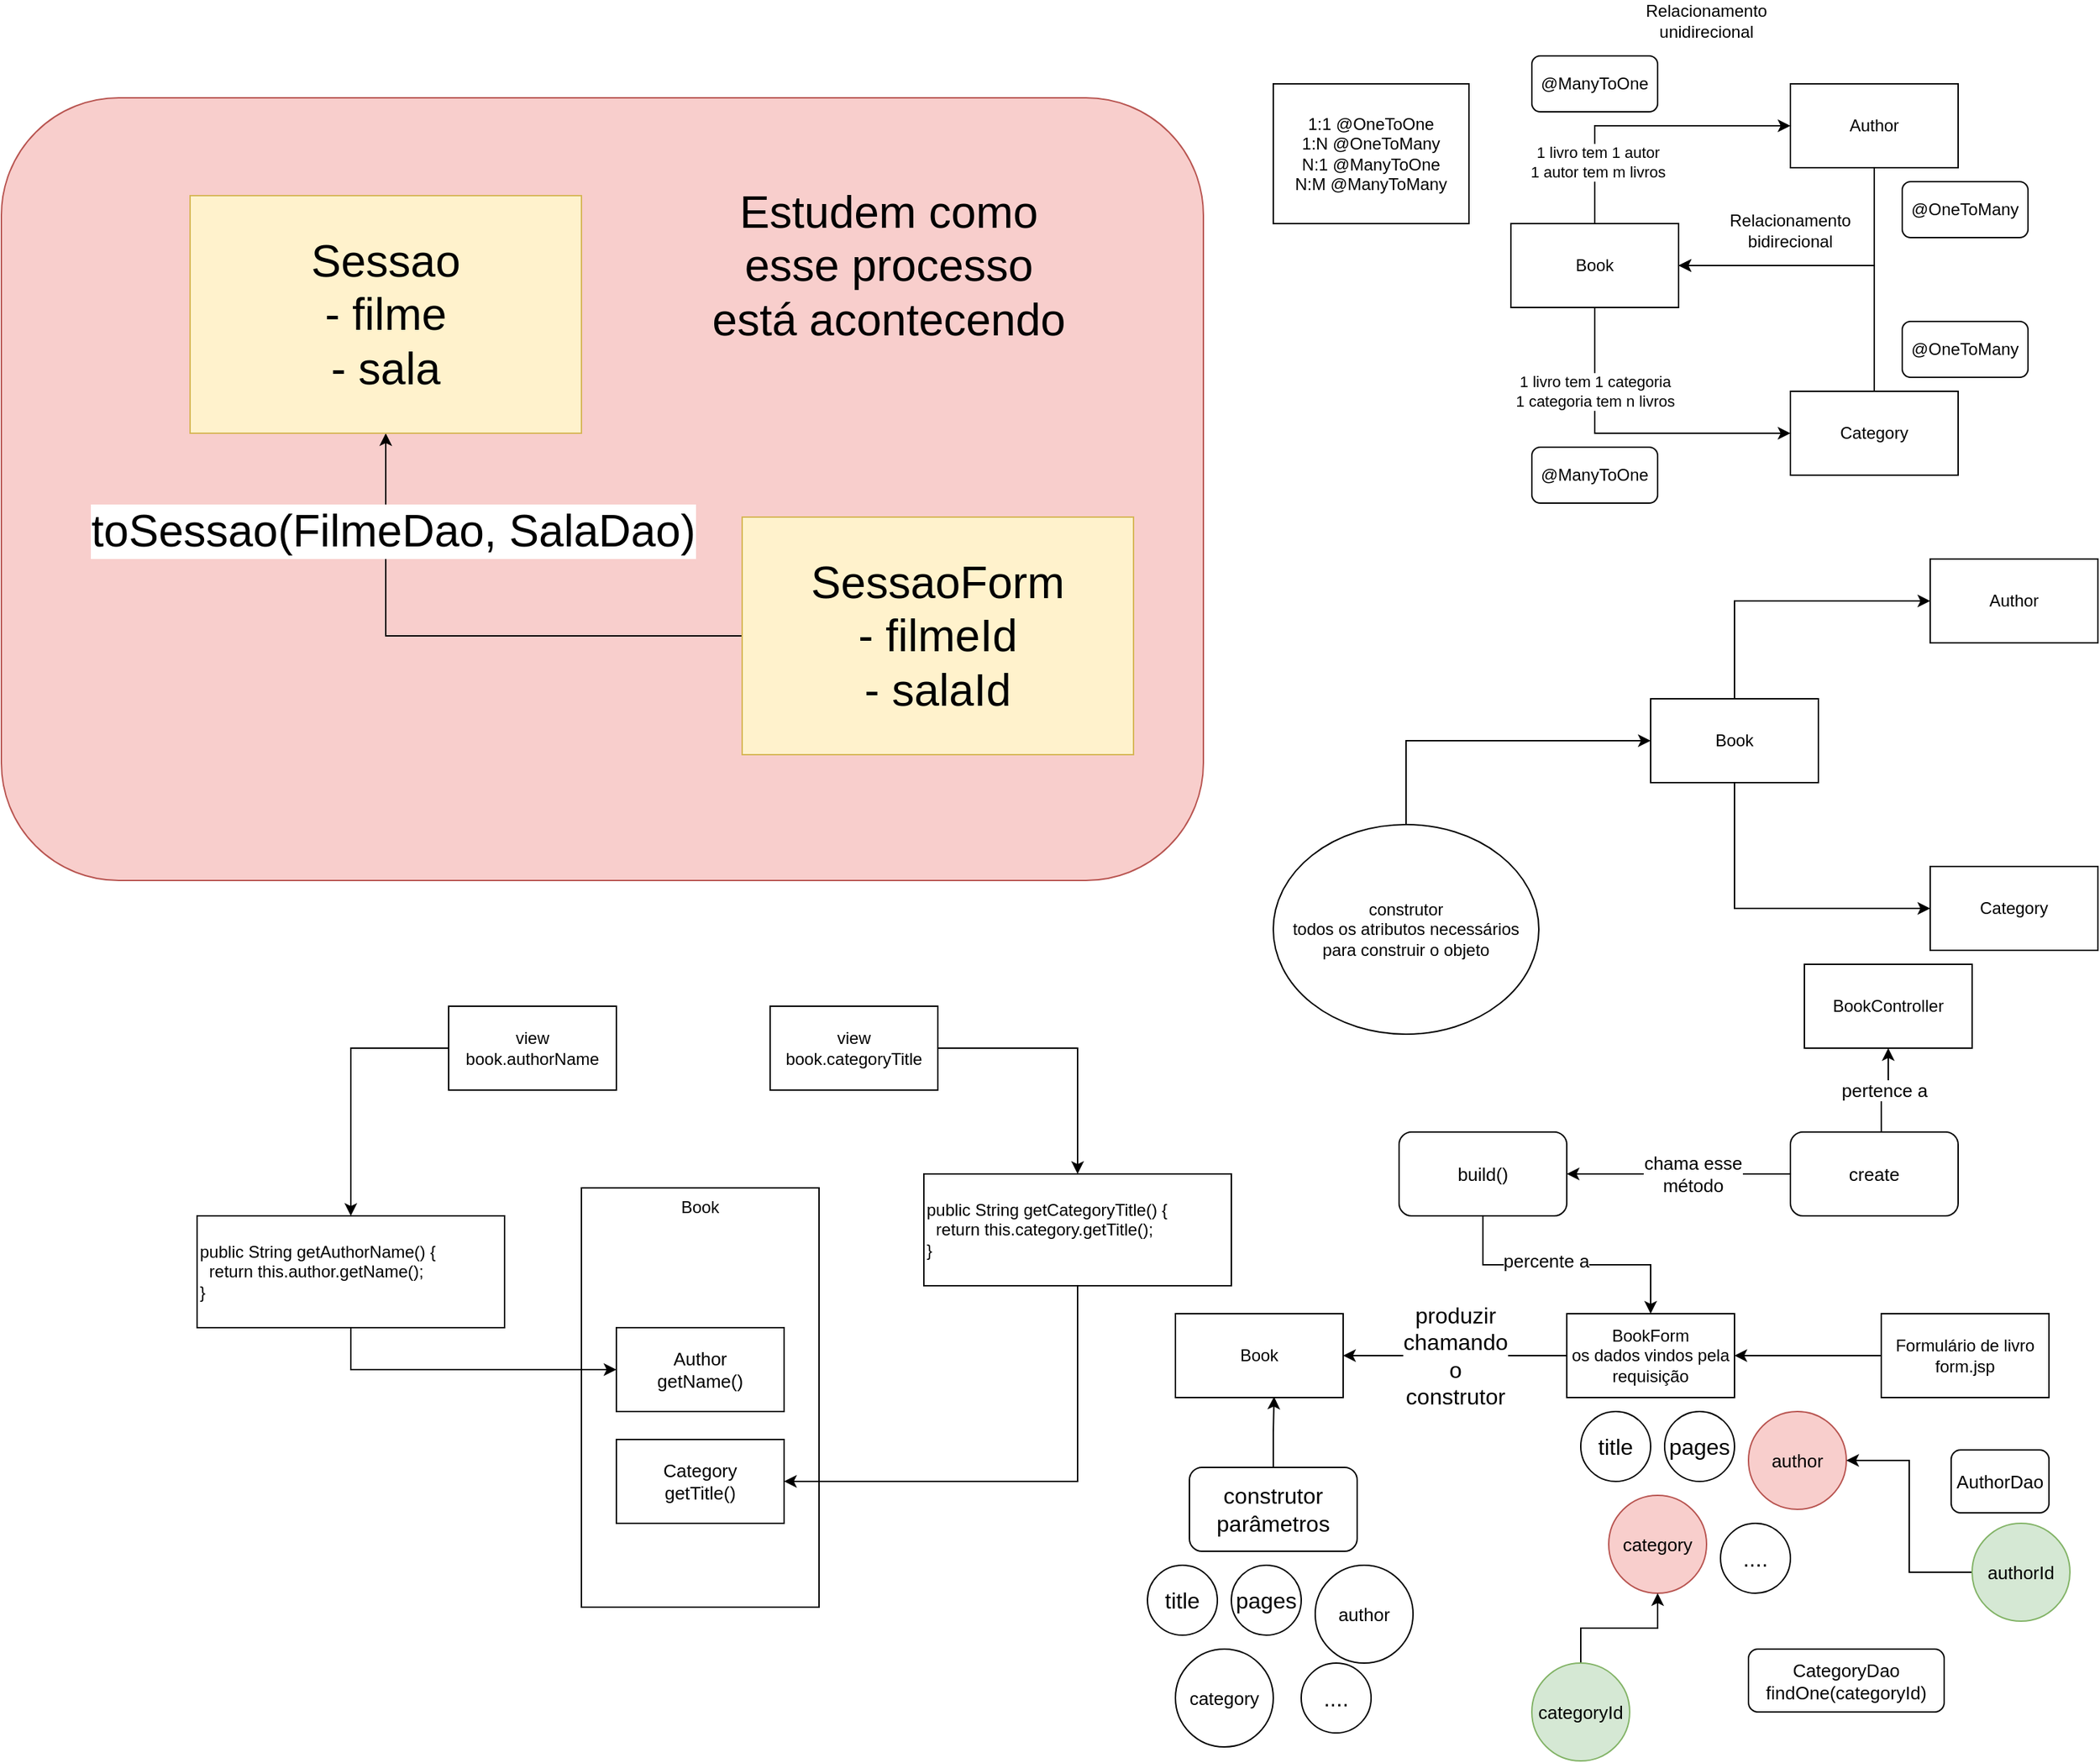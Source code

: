 <mxfile version="13.6.2" type="github">
  <diagram id="_B8cT2aHR59NWhWxXxx8" name="Página-1">
    <mxGraphModel dx="4202" dy="1420" grid="1" gridSize="10" guides="1" tooltips="1" connect="1" arrows="1" fold="1" page="1" pageScale="1" pageWidth="827" pageHeight="1169" math="0" shadow="0">
      <root>
        <mxCell id="0" />
        <mxCell id="1" parent="0" />
        <mxCell id="E8AXmj5k3OkD-RghKv2X-1" value="" style="rounded=1;whiteSpace=wrap;html=1;fontSize=32;align=center;fillColor=#f8cecc;strokeColor=#b85450;" vertex="1" parent="1">
          <mxGeometry x="-890" y="180" width="860" height="560" as="geometry" />
        </mxCell>
        <mxCell id="E8AXmj5k3OkD-RghKv2X-2" style="edgeStyle=orthogonalEdgeStyle;rounded=0;orthogonalLoop=1;jettySize=auto;html=1;entryX=0;entryY=0.5;entryDx=0;entryDy=0;exitX=0.5;exitY=0;exitDx=0;exitDy=0;" edge="1" parent="1" source="E8AXmj5k3OkD-RghKv2X-5" target="E8AXmj5k3OkD-RghKv2X-7">
          <mxGeometry relative="1" as="geometry" />
        </mxCell>
        <mxCell id="E8AXmj5k3OkD-RghKv2X-3" value="1 livro tem 1 autor&lt;br&gt;1 autor tem m livros" style="edgeLabel;html=1;align=center;verticalAlign=middle;resizable=0;points=[];" vertex="1" connectable="0" parent="E8AXmj5k3OkD-RghKv2X-2">
          <mxGeometry x="-0.576" y="-2" relative="1" as="geometry">
            <mxPoint as="offset" />
          </mxGeometry>
        </mxCell>
        <mxCell id="E8AXmj5k3OkD-RghKv2X-4" value="1 livro tem 1 categoria&lt;br&gt;1 categoria tem n livros" style="edgeStyle=orthogonalEdgeStyle;rounded=0;orthogonalLoop=1;jettySize=auto;html=1;entryX=0;entryY=0.5;entryDx=0;entryDy=0;exitX=0.5;exitY=1;exitDx=0;exitDy=0;" edge="1" parent="1" source="E8AXmj5k3OkD-RghKv2X-5" target="E8AXmj5k3OkD-RghKv2X-9">
          <mxGeometry x="-0.478" relative="1" as="geometry">
            <mxPoint as="offset" />
          </mxGeometry>
        </mxCell>
        <mxCell id="E8AXmj5k3OkD-RghKv2X-5" value="Book" style="rounded=0;whiteSpace=wrap;html=1;" vertex="1" parent="1">
          <mxGeometry x="190" y="270" width="120" height="60" as="geometry" />
        </mxCell>
        <mxCell id="E8AXmj5k3OkD-RghKv2X-6" style="edgeStyle=orthogonalEdgeStyle;rounded=0;orthogonalLoop=1;jettySize=auto;html=1;entryX=1;entryY=0.5;entryDx=0;entryDy=0;exitX=0.5;exitY=1;exitDx=0;exitDy=0;" edge="1" parent="1" source="E8AXmj5k3OkD-RghKv2X-7" target="E8AXmj5k3OkD-RghKv2X-5">
          <mxGeometry relative="1" as="geometry" />
        </mxCell>
        <mxCell id="E8AXmj5k3OkD-RghKv2X-7" value="Author" style="rounded=0;whiteSpace=wrap;html=1;" vertex="1" parent="1">
          <mxGeometry x="390" y="170" width="120" height="60" as="geometry" />
        </mxCell>
        <mxCell id="E8AXmj5k3OkD-RghKv2X-8" style="edgeStyle=orthogonalEdgeStyle;rounded=0;orthogonalLoop=1;jettySize=auto;html=1;entryX=1;entryY=0.5;entryDx=0;entryDy=0;exitX=0.5;exitY=0;exitDx=0;exitDy=0;" edge="1" parent="1" source="E8AXmj5k3OkD-RghKv2X-9" target="E8AXmj5k3OkD-RghKv2X-5">
          <mxGeometry relative="1" as="geometry" />
        </mxCell>
        <mxCell id="E8AXmj5k3OkD-RghKv2X-9" value="Category" style="rounded=0;whiteSpace=wrap;html=1;" vertex="1" parent="1">
          <mxGeometry x="390" y="390" width="120" height="60" as="geometry" />
        </mxCell>
        <mxCell id="E8AXmj5k3OkD-RghKv2X-10" value="Relacionamento&lt;br&gt;unidirecional" style="text;html=1;strokeColor=none;fillColor=none;align=center;verticalAlign=middle;whiteSpace=wrap;rounded=0;" vertex="1" parent="1">
          <mxGeometry x="280" y="110" width="100" height="30" as="geometry" />
        </mxCell>
        <mxCell id="E8AXmj5k3OkD-RghKv2X-11" value="1:1 @OneToOne&lt;br&gt;1:N @OneToMany&lt;br&gt;N:1 @ManyToOne&lt;br&gt;N:M @ManyToMany" style="rounded=0;whiteSpace=wrap;html=1;" vertex="1" parent="1">
          <mxGeometry x="20" y="170" width="140" height="100" as="geometry" />
        </mxCell>
        <mxCell id="E8AXmj5k3OkD-RghKv2X-12" value="@ManyToOne" style="rounded=1;whiteSpace=wrap;html=1;" vertex="1" parent="1">
          <mxGeometry x="205" y="430" width="90" height="40" as="geometry" />
        </mxCell>
        <mxCell id="E8AXmj5k3OkD-RghKv2X-13" value="@ManyToOne" style="rounded=1;whiteSpace=wrap;html=1;" vertex="1" parent="1">
          <mxGeometry x="205" y="150" width="90" height="40" as="geometry" />
        </mxCell>
        <mxCell id="E8AXmj5k3OkD-RghKv2X-14" value="@OneToMany" style="rounded=1;whiteSpace=wrap;html=1;" vertex="1" parent="1">
          <mxGeometry x="470" y="240" width="90" height="40" as="geometry" />
        </mxCell>
        <mxCell id="E8AXmj5k3OkD-RghKv2X-15" value="Relacionamento&lt;br&gt;bidirecional" style="text;html=1;strokeColor=none;fillColor=none;align=center;verticalAlign=middle;whiteSpace=wrap;rounded=0;" vertex="1" parent="1">
          <mxGeometry x="340" y="260" width="100" height="30" as="geometry" />
        </mxCell>
        <mxCell id="E8AXmj5k3OkD-RghKv2X-16" value="@OneToMany" style="rounded=1;whiteSpace=wrap;html=1;" vertex="1" parent="1">
          <mxGeometry x="470" y="340" width="90" height="40" as="geometry" />
        </mxCell>
        <mxCell id="E8AXmj5k3OkD-RghKv2X-17" style="edgeStyle=orthogonalEdgeStyle;rounded=0;orthogonalLoop=1;jettySize=auto;html=1;entryX=0;entryY=0.5;entryDx=0;entryDy=0;exitX=0.5;exitY=0;exitDx=0;exitDy=0;" edge="1" parent="1" source="E8AXmj5k3OkD-RghKv2X-19" target="E8AXmj5k3OkD-RghKv2X-20">
          <mxGeometry relative="1" as="geometry" />
        </mxCell>
        <mxCell id="E8AXmj5k3OkD-RghKv2X-18" style="edgeStyle=orthogonalEdgeStyle;rounded=0;orthogonalLoop=1;jettySize=auto;html=1;entryX=0;entryY=0.5;entryDx=0;entryDy=0;exitX=0.5;exitY=1;exitDx=0;exitDy=0;" edge="1" parent="1" source="E8AXmj5k3OkD-RghKv2X-19" target="E8AXmj5k3OkD-RghKv2X-21">
          <mxGeometry relative="1" as="geometry" />
        </mxCell>
        <mxCell id="E8AXmj5k3OkD-RghKv2X-19" value="Book" style="rounded=0;whiteSpace=wrap;html=1;" vertex="1" parent="1">
          <mxGeometry x="290" y="610" width="120" height="60" as="geometry" />
        </mxCell>
        <mxCell id="E8AXmj5k3OkD-RghKv2X-20" value="Author" style="rounded=0;whiteSpace=wrap;html=1;" vertex="1" parent="1">
          <mxGeometry x="490" y="510" width="120" height="60" as="geometry" />
        </mxCell>
        <mxCell id="E8AXmj5k3OkD-RghKv2X-21" value="Category" style="rounded=0;whiteSpace=wrap;html=1;" vertex="1" parent="1">
          <mxGeometry x="490" y="730" width="120" height="60" as="geometry" />
        </mxCell>
        <mxCell id="E8AXmj5k3OkD-RghKv2X-22" style="edgeStyle=orthogonalEdgeStyle;rounded=0;orthogonalLoop=1;jettySize=auto;html=1;entryX=0;entryY=0.5;entryDx=0;entryDy=0;exitX=0.5;exitY=0;exitDx=0;exitDy=0;" edge="1" parent="1" source="E8AXmj5k3OkD-RghKv2X-23" target="E8AXmj5k3OkD-RghKv2X-19">
          <mxGeometry relative="1" as="geometry" />
        </mxCell>
        <mxCell id="E8AXmj5k3OkD-RghKv2X-23" value="construtor&lt;br&gt;todos os atributos necessários para construir o objeto" style="ellipse;whiteSpace=wrap;html=1;" vertex="1" parent="1">
          <mxGeometry x="20" y="700" width="190" height="150" as="geometry" />
        </mxCell>
        <mxCell id="E8AXmj5k3OkD-RghKv2X-24" style="edgeStyle=orthogonalEdgeStyle;rounded=0;orthogonalLoop=1;jettySize=auto;html=1;entryX=1;entryY=0.5;entryDx=0;entryDy=0;" edge="1" parent="1" source="E8AXmj5k3OkD-RghKv2X-25" target="E8AXmj5k3OkD-RghKv2X-30">
          <mxGeometry relative="1" as="geometry" />
        </mxCell>
        <mxCell id="E8AXmj5k3OkD-RghKv2X-25" value="Formulário de livro&lt;br&gt;form.jsp" style="rounded=0;whiteSpace=wrap;html=1;" vertex="1" parent="1">
          <mxGeometry x="455" y="1050" width="120" height="60" as="geometry" />
        </mxCell>
        <mxCell id="E8AXmj5k3OkD-RghKv2X-26" style="edgeStyle=orthogonalEdgeStyle;rounded=0;orthogonalLoop=1;jettySize=auto;html=1;entryX=1;entryY=0.5;entryDx=0;entryDy=0;" edge="1" parent="1" source="E8AXmj5k3OkD-RghKv2X-30" target="E8AXmj5k3OkD-RghKv2X-31">
          <mxGeometry relative="1" as="geometry" />
        </mxCell>
        <mxCell id="E8AXmj5k3OkD-RghKv2X-27" value="produzir&lt;br&gt;chamando&lt;br&gt;o&lt;br&gt;construtor" style="edgeLabel;html=1;align=center;verticalAlign=middle;resizable=0;points=[];fontSize=16;" vertex="1" connectable="0" parent="E8AXmj5k3OkD-RghKv2X-26">
          <mxGeometry x="0.089" y="2" relative="1" as="geometry">
            <mxPoint x="6.9" y="-2" as="offset" />
          </mxGeometry>
        </mxCell>
        <mxCell id="E8AXmj5k3OkD-RghKv2X-28" style="edgeStyle=orthogonalEdgeStyle;rounded=0;orthogonalLoop=1;jettySize=auto;html=1;fontSize=13;endArrow=none;endFill=0;startArrow=classic;startFill=1;" edge="1" parent="1" source="E8AXmj5k3OkD-RghKv2X-30" target="E8AXmj5k3OkD-RghKv2X-55">
          <mxGeometry relative="1" as="geometry" />
        </mxCell>
        <mxCell id="E8AXmj5k3OkD-RghKv2X-29" value="percente a" style="edgeLabel;html=1;align=center;verticalAlign=middle;resizable=0;points=[];fontSize=13;" vertex="1" connectable="0" parent="E8AXmj5k3OkD-RghKv2X-28">
          <mxGeometry x="0.164" y="-3" relative="1" as="geometry">
            <mxPoint as="offset" />
          </mxGeometry>
        </mxCell>
        <mxCell id="E8AXmj5k3OkD-RghKv2X-30" value="BookForm&lt;br&gt;os dados vindos pela requisição" style="rounded=0;whiteSpace=wrap;html=1;" vertex="1" parent="1">
          <mxGeometry x="230" y="1050" width="120" height="60" as="geometry" />
        </mxCell>
        <mxCell id="E8AXmj5k3OkD-RghKv2X-31" value="Book" style="rounded=0;whiteSpace=wrap;html=1;" vertex="1" parent="1">
          <mxGeometry x="-50" y="1050" width="120" height="60" as="geometry" />
        </mxCell>
        <mxCell id="E8AXmj5k3OkD-RghKv2X-32" style="edgeStyle=orthogonalEdgeStyle;rounded=0;orthogonalLoop=1;jettySize=auto;html=1;entryX=0.588;entryY=0.99;entryDx=0;entryDy=0;entryPerimeter=0;fontSize=16;" edge="1" parent="1" source="E8AXmj5k3OkD-RghKv2X-33" target="E8AXmj5k3OkD-RghKv2X-31">
          <mxGeometry relative="1" as="geometry" />
        </mxCell>
        <mxCell id="E8AXmj5k3OkD-RghKv2X-33" value="construtor&lt;br&gt;parâmetros" style="rounded=1;whiteSpace=wrap;html=1;fontSize=16;" vertex="1" parent="1">
          <mxGeometry x="-40" y="1160" width="120" height="60" as="geometry" />
        </mxCell>
        <mxCell id="E8AXmj5k3OkD-RghKv2X-34" value="title" style="ellipse;whiteSpace=wrap;html=1;aspect=fixed;fontSize=16;" vertex="1" parent="1">
          <mxGeometry x="-70" y="1230" width="50" height="50" as="geometry" />
        </mxCell>
        <mxCell id="E8AXmj5k3OkD-RghKv2X-35" value="pages" style="ellipse;whiteSpace=wrap;html=1;aspect=fixed;fontSize=16;" vertex="1" parent="1">
          <mxGeometry x="-10" y="1230" width="50" height="50" as="geometry" />
        </mxCell>
        <mxCell id="E8AXmj5k3OkD-RghKv2X-36" value="author" style="ellipse;whiteSpace=wrap;html=1;aspect=fixed;fontSize=13;" vertex="1" parent="1">
          <mxGeometry x="50" y="1230" width="70" height="70" as="geometry" />
        </mxCell>
        <mxCell id="E8AXmj5k3OkD-RghKv2X-37" value="category" style="ellipse;whiteSpace=wrap;html=1;aspect=fixed;fontSize=13;" vertex="1" parent="1">
          <mxGeometry x="-50" y="1290" width="70" height="70" as="geometry" />
        </mxCell>
        <mxCell id="E8AXmj5k3OkD-RghKv2X-38" value="...." style="ellipse;whiteSpace=wrap;html=1;aspect=fixed;fontSize=16;" vertex="1" parent="1">
          <mxGeometry x="40" y="1300" width="50" height="50" as="geometry" />
        </mxCell>
        <mxCell id="E8AXmj5k3OkD-RghKv2X-39" value="title" style="ellipse;whiteSpace=wrap;html=1;aspect=fixed;fontSize=16;" vertex="1" parent="1">
          <mxGeometry x="240" y="1120" width="50" height="50" as="geometry" />
        </mxCell>
        <mxCell id="E8AXmj5k3OkD-RghKv2X-40" value="pages" style="ellipse;whiteSpace=wrap;html=1;aspect=fixed;fontSize=16;" vertex="1" parent="1">
          <mxGeometry x="300" y="1120" width="50" height="50" as="geometry" />
        </mxCell>
        <mxCell id="E8AXmj5k3OkD-RghKv2X-41" value="author" style="ellipse;whiteSpace=wrap;html=1;aspect=fixed;fontSize=13;fillColor=#f8cecc;strokeColor=#b85450;" vertex="1" parent="1">
          <mxGeometry x="360" y="1120" width="70" height="70" as="geometry" />
        </mxCell>
        <mxCell id="E8AXmj5k3OkD-RghKv2X-42" value="category" style="ellipse;whiteSpace=wrap;html=1;aspect=fixed;fontSize=13;fillColor=#f8cecc;strokeColor=#b85450;" vertex="1" parent="1">
          <mxGeometry x="260" y="1180" width="70" height="70" as="geometry" />
        </mxCell>
        <mxCell id="E8AXmj5k3OkD-RghKv2X-43" value="...." style="ellipse;whiteSpace=wrap;html=1;aspect=fixed;fontSize=16;" vertex="1" parent="1">
          <mxGeometry x="340" y="1200" width="50" height="50" as="geometry" />
        </mxCell>
        <mxCell id="E8AXmj5k3OkD-RghKv2X-44" style="edgeStyle=orthogonalEdgeStyle;rounded=0;orthogonalLoop=1;jettySize=auto;html=1;fontSize=13;" edge="1" parent="1" source="E8AXmj5k3OkD-RghKv2X-45" target="E8AXmj5k3OkD-RghKv2X-42">
          <mxGeometry relative="1" as="geometry" />
        </mxCell>
        <mxCell id="E8AXmj5k3OkD-RghKv2X-45" value="categoryId" style="ellipse;whiteSpace=wrap;html=1;aspect=fixed;fontSize=13;fillColor=#d5e8d4;strokeColor=#82b366;" vertex="1" parent="1">
          <mxGeometry x="205" y="1300" width="70" height="70" as="geometry" />
        </mxCell>
        <mxCell id="E8AXmj5k3OkD-RghKv2X-46" style="edgeStyle=orthogonalEdgeStyle;rounded=0;orthogonalLoop=1;jettySize=auto;html=1;entryX=1;entryY=0.5;entryDx=0;entryDy=0;fontSize=13;" edge="1" parent="1" source="E8AXmj5k3OkD-RghKv2X-47" target="E8AXmj5k3OkD-RghKv2X-41">
          <mxGeometry relative="1" as="geometry" />
        </mxCell>
        <mxCell id="E8AXmj5k3OkD-RghKv2X-47" value="authorId" style="ellipse;whiteSpace=wrap;html=1;aspect=fixed;fontSize=13;fillColor=#d5e8d4;strokeColor=#82b366;" vertex="1" parent="1">
          <mxGeometry x="520" y="1200" width="70" height="70" as="geometry" />
        </mxCell>
        <mxCell id="E8AXmj5k3OkD-RghKv2X-48" value="AuthorDao" style="rounded=1;whiteSpace=wrap;html=1;fontSize=13;" vertex="1" parent="1">
          <mxGeometry x="505" y="1147.5" width="70" height="45" as="geometry" />
        </mxCell>
        <mxCell id="E8AXmj5k3OkD-RghKv2X-49" value="CategoryDao&lt;br&gt;findOne(categoryId)" style="rounded=1;whiteSpace=wrap;html=1;fontSize=13;" vertex="1" parent="1">
          <mxGeometry x="360" y="1290" width="140" height="45" as="geometry" />
        </mxCell>
        <mxCell id="E8AXmj5k3OkD-RghKv2X-50" value="pertence a" style="edgeStyle=orthogonalEdgeStyle;rounded=0;orthogonalLoop=1;jettySize=auto;html=1;entryX=0.542;entryY=0.015;entryDx=0;entryDy=0;entryPerimeter=0;fontSize=13;startArrow=classic;startFill=1;endArrow=none;endFill=0;" edge="1" parent="1" source="E8AXmj5k3OkD-RghKv2X-51" target="E8AXmj5k3OkD-RghKv2X-54">
          <mxGeometry relative="1" as="geometry" />
        </mxCell>
        <mxCell id="E8AXmj5k3OkD-RghKv2X-51" value="BookController" style="rounded=0;whiteSpace=wrap;html=1;" vertex="1" parent="1">
          <mxGeometry x="400" y="800" width="120" height="60" as="geometry" />
        </mxCell>
        <mxCell id="E8AXmj5k3OkD-RghKv2X-52" style="edgeStyle=orthogonalEdgeStyle;rounded=0;orthogonalLoop=1;jettySize=auto;html=1;entryX=1;entryY=0.5;entryDx=0;entryDy=0;fontSize=13;" edge="1" parent="1" source="E8AXmj5k3OkD-RghKv2X-54" target="E8AXmj5k3OkD-RghKv2X-55">
          <mxGeometry relative="1" as="geometry" />
        </mxCell>
        <mxCell id="E8AXmj5k3OkD-RghKv2X-53" value="chama esse&lt;br&gt;método" style="edgeLabel;html=1;align=center;verticalAlign=middle;resizable=0;points=[];fontSize=13;" vertex="1" connectable="0" parent="E8AXmj5k3OkD-RghKv2X-52">
          <mxGeometry x="-0.362" relative="1" as="geometry">
            <mxPoint x="-18.97" as="offset" />
          </mxGeometry>
        </mxCell>
        <mxCell id="E8AXmj5k3OkD-RghKv2X-54" value="create" style="rounded=1;whiteSpace=wrap;html=1;fontSize=13;" vertex="1" parent="1">
          <mxGeometry x="390" y="920" width="120" height="60" as="geometry" />
        </mxCell>
        <mxCell id="E8AXmj5k3OkD-RghKv2X-55" value="build()" style="rounded=1;whiteSpace=wrap;html=1;fontSize=13;" vertex="1" parent="1">
          <mxGeometry x="110" y="920" width="120" height="60" as="geometry" />
        </mxCell>
        <mxCell id="E8AXmj5k3OkD-RghKv2X-56" style="edgeStyle=orthogonalEdgeStyle;rounded=0;orthogonalLoop=1;jettySize=auto;html=1;startArrow=none;startFill=0;endArrow=classic;endFill=1;fontSize=32;" edge="1" parent="1" source="E8AXmj5k3OkD-RghKv2X-58" target="E8AXmj5k3OkD-RghKv2X-70">
          <mxGeometry relative="1" as="geometry" />
        </mxCell>
        <mxCell id="E8AXmj5k3OkD-RghKv2X-57" value="toSessao(FilmeDao, SalaDao)" style="edgeLabel;html=1;align=center;verticalAlign=middle;resizable=0;points=[];fontSize=32;" vertex="1" connectable="0" parent="E8AXmj5k3OkD-RghKv2X-56">
          <mxGeometry y="-46" relative="1" as="geometry">
            <mxPoint x="-50" y="-29" as="offset" />
          </mxGeometry>
        </mxCell>
        <mxCell id="E8AXmj5k3OkD-RghKv2X-58" value="SessaoForm&lt;br&gt;- filmeId&lt;br&gt;- salaId" style="rounded=0;whiteSpace=wrap;html=1;fontSize=32;fillColor=#fff2cc;strokeColor=#d6b656;" vertex="1" parent="1">
          <mxGeometry x="-360" y="480" width="280" height="170" as="geometry" />
        </mxCell>
        <mxCell id="E8AXmj5k3OkD-RghKv2X-59" style="edgeStyle=orthogonalEdgeStyle;rounded=0;orthogonalLoop=1;jettySize=auto;html=1;entryX=0.5;entryY=0;entryDx=0;entryDy=0;startArrow=none;startFill=0;endArrow=classic;endFill=1;fontSize=13;exitX=0;exitY=0.5;exitDx=0;exitDy=0;" edge="1" parent="1" source="E8AXmj5k3OkD-RghKv2X-60" target="E8AXmj5k3OkD-RghKv2X-64">
          <mxGeometry relative="1" as="geometry" />
        </mxCell>
        <mxCell id="E8AXmj5k3OkD-RghKv2X-60" value="view&lt;br&gt;book.authorName" style="rounded=0;whiteSpace=wrap;html=1;" vertex="1" parent="1">
          <mxGeometry x="-570" y="830" width="120" height="60" as="geometry" />
        </mxCell>
        <mxCell id="E8AXmj5k3OkD-RghKv2X-61" value="Book" style="rounded=0;whiteSpace=wrap;html=1;verticalAlign=top;" vertex="1" parent="1">
          <mxGeometry x="-475" y="960" width="170" height="300" as="geometry" />
        </mxCell>
        <mxCell id="E8AXmj5k3OkD-RghKv2X-62" value="Author&lt;br&gt;getName()" style="rounded=0;whiteSpace=wrap;html=1;fontSize=13;" vertex="1" parent="1">
          <mxGeometry x="-450" y="1060" width="120" height="60" as="geometry" />
        </mxCell>
        <mxCell id="E8AXmj5k3OkD-RghKv2X-63" style="edgeStyle=orthogonalEdgeStyle;rounded=0;orthogonalLoop=1;jettySize=auto;html=1;entryX=0;entryY=0.5;entryDx=0;entryDy=0;startArrow=none;startFill=0;endArrow=classic;endFill=1;fontSize=13;exitX=0.5;exitY=1;exitDx=0;exitDy=0;" edge="1" parent="1" source="E8AXmj5k3OkD-RghKv2X-64" target="E8AXmj5k3OkD-RghKv2X-62">
          <mxGeometry relative="1" as="geometry" />
        </mxCell>
        <mxCell id="E8AXmj5k3OkD-RghKv2X-64" value="public String getAuthorName() {&lt;br&gt;&amp;nbsp; return this.author.getName();&lt;br&gt;}" style="rounded=0;whiteSpace=wrap;html=1;align=left;verticalAlign=middle;" vertex="1" parent="1">
          <mxGeometry x="-750" y="980" width="220" height="80" as="geometry" />
        </mxCell>
        <mxCell id="E8AXmj5k3OkD-RghKv2X-65" style="edgeStyle=orthogonalEdgeStyle;rounded=0;orthogonalLoop=1;jettySize=auto;html=1;entryX=0.5;entryY=0;entryDx=0;entryDy=0;startArrow=none;startFill=0;endArrow=classic;endFill=1;fontSize=13;exitX=1;exitY=0.5;exitDx=0;exitDy=0;" edge="1" parent="1" source="E8AXmj5k3OkD-RghKv2X-66" target="E8AXmj5k3OkD-RghKv2X-68">
          <mxGeometry relative="1" as="geometry" />
        </mxCell>
        <mxCell id="E8AXmj5k3OkD-RghKv2X-66" value="view&lt;br&gt;book.categoryTitle" style="rounded=0;whiteSpace=wrap;html=1;" vertex="1" parent="1">
          <mxGeometry x="-340" y="830" width="120" height="60" as="geometry" />
        </mxCell>
        <mxCell id="E8AXmj5k3OkD-RghKv2X-67" style="edgeStyle=orthogonalEdgeStyle;rounded=0;orthogonalLoop=1;jettySize=auto;html=1;entryX=1;entryY=0.5;entryDx=0;entryDy=0;startArrow=none;startFill=0;endArrow=classic;endFill=1;fontSize=13;exitX=0.5;exitY=1;exitDx=0;exitDy=0;" edge="1" parent="1" source="E8AXmj5k3OkD-RghKv2X-68" target="E8AXmj5k3OkD-RghKv2X-69">
          <mxGeometry relative="1" as="geometry" />
        </mxCell>
        <mxCell id="E8AXmj5k3OkD-RghKv2X-68" value="public String getCategoryTitle() {&lt;br&gt;&amp;nbsp; return this.category.getTitle();&lt;br&gt;}" style="rounded=0;whiteSpace=wrap;html=1;align=left;verticalAlign=middle;" vertex="1" parent="1">
          <mxGeometry x="-230" y="950" width="220" height="80" as="geometry" />
        </mxCell>
        <mxCell id="E8AXmj5k3OkD-RghKv2X-69" value="Category&lt;br&gt;getTitle()" style="rounded=0;whiteSpace=wrap;html=1;fontSize=13;" vertex="1" parent="1">
          <mxGeometry x="-450" y="1140" width="120" height="60" as="geometry" />
        </mxCell>
        <mxCell id="E8AXmj5k3OkD-RghKv2X-70" value="Sessao&lt;br&gt;- filme&lt;br&gt;- sala" style="rounded=0;whiteSpace=wrap;html=1;fontSize=32;fillColor=#fff2cc;strokeColor=#d6b656;" vertex="1" parent="1">
          <mxGeometry x="-755" y="250" width="280" height="170" as="geometry" />
        </mxCell>
        <mxCell id="E8AXmj5k3OkD-RghKv2X-71" value="Estudem como esse processo está acontecendo" style="text;html=1;strokeColor=none;fillColor=none;align=center;verticalAlign=middle;whiteSpace=wrap;rounded=0;fontSize=32;" vertex="1" parent="1">
          <mxGeometry x="-390" y="215" width="270" height="170" as="geometry" />
        </mxCell>
      </root>
    </mxGraphModel>
  </diagram>
</mxfile>
